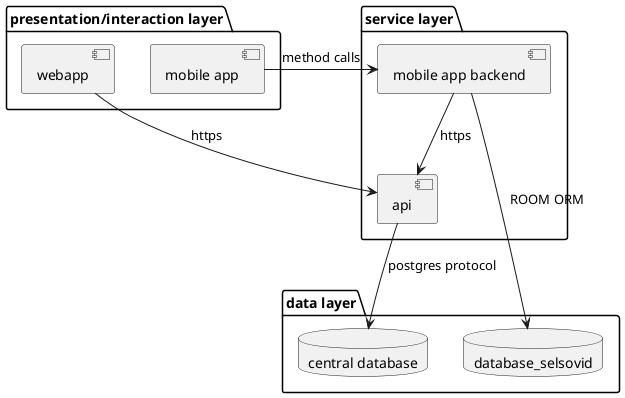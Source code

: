@startuml layer diagram
package "presentation/interaction layer" as pil {
  [webapp] as wap
  [mobile app] as map
}

package "service layer" as sl {
  [api]
  [mobile app backend] as mab
}

package "data layer" as dl {
  database "central database" as cdb
  database "database_selsovid" as ldb
}


wap --> api : https
map -> mab : method calls
api --> cdb : postgres protocol
mab --> api : https
mab --> ldb : ROOM ORM
@enduml
